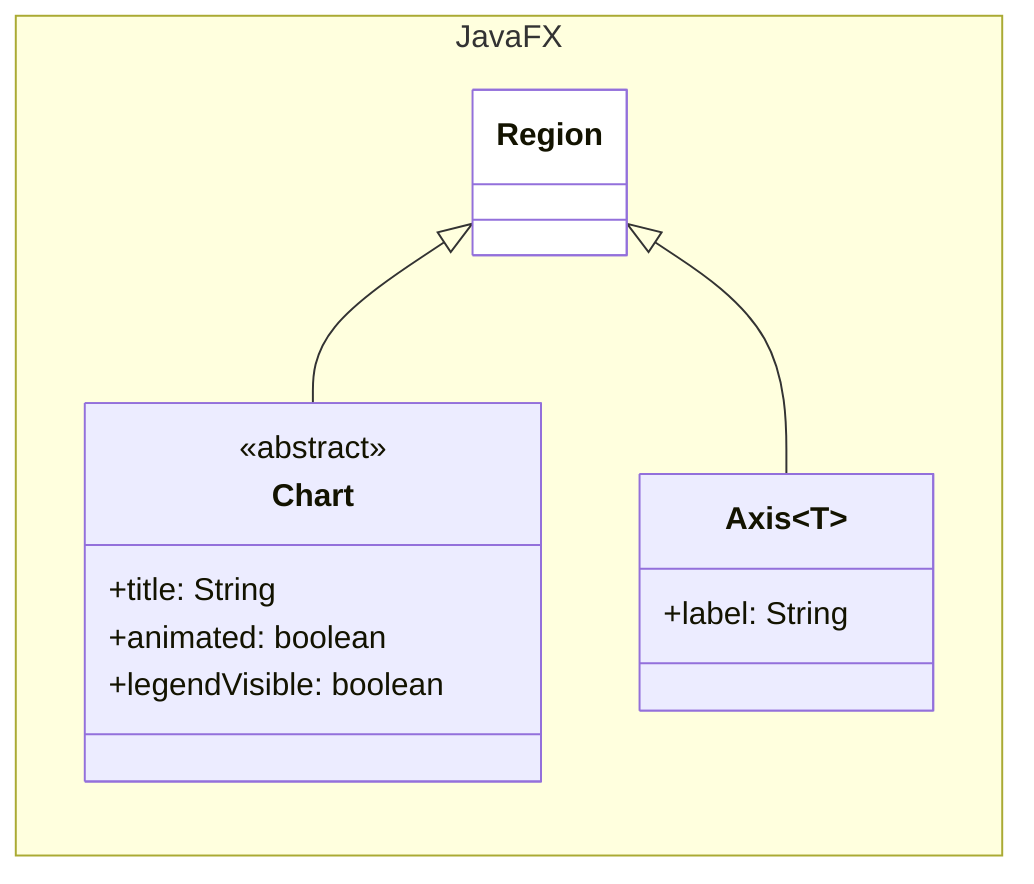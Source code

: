 classDiagram

    direction LR

    namespace JavaFX {
        
       

        class Region {
        }

        class Chart {
            <<abstract>>
            +title: String
            +animated: boolean
            +legendVisible: boolean
        }

        class Axis["Axis&lt;T&gt;"] {
            +label: String
        }

    }

    Region <|-- Chart
    Region <|-- Axis

    style Region fill:white
